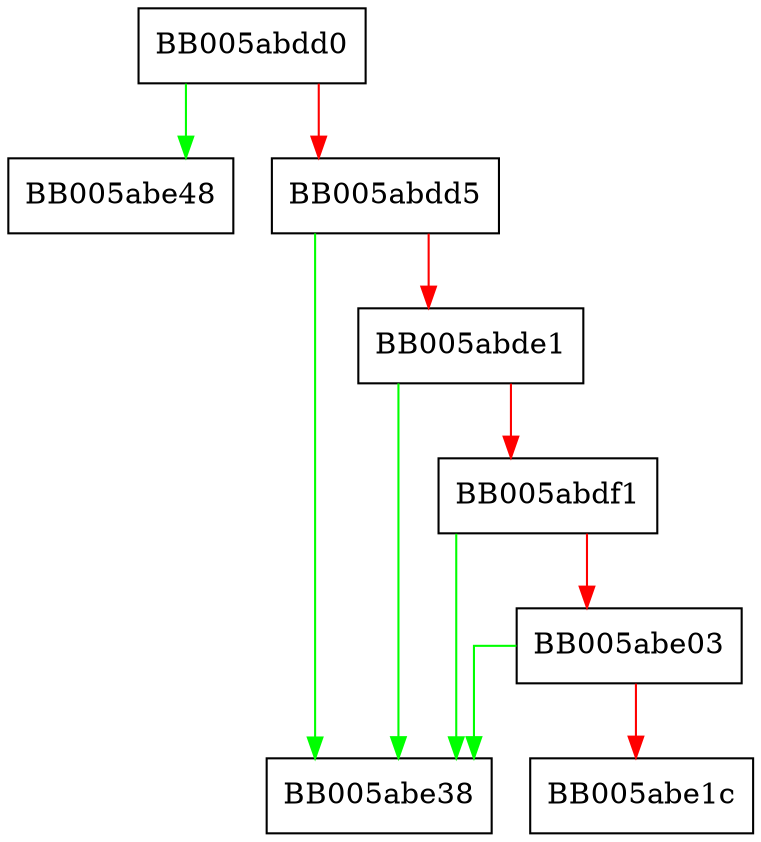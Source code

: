 digraph ess_issuer_serial_cmp {
  node [shape="box"];
  graph [splines=ortho];
  BB005abdd0 -> BB005abe48 [color="green"];
  BB005abdd0 -> BB005abdd5 [color="red"];
  BB005abdd5 -> BB005abe38 [color="green"];
  BB005abdd5 -> BB005abde1 [color="red"];
  BB005abde1 -> BB005abe38 [color="green"];
  BB005abde1 -> BB005abdf1 [color="red"];
  BB005abdf1 -> BB005abe38 [color="green"];
  BB005abdf1 -> BB005abe03 [color="red"];
  BB005abe03 -> BB005abe38 [color="green"];
  BB005abe03 -> BB005abe1c [color="red"];
}